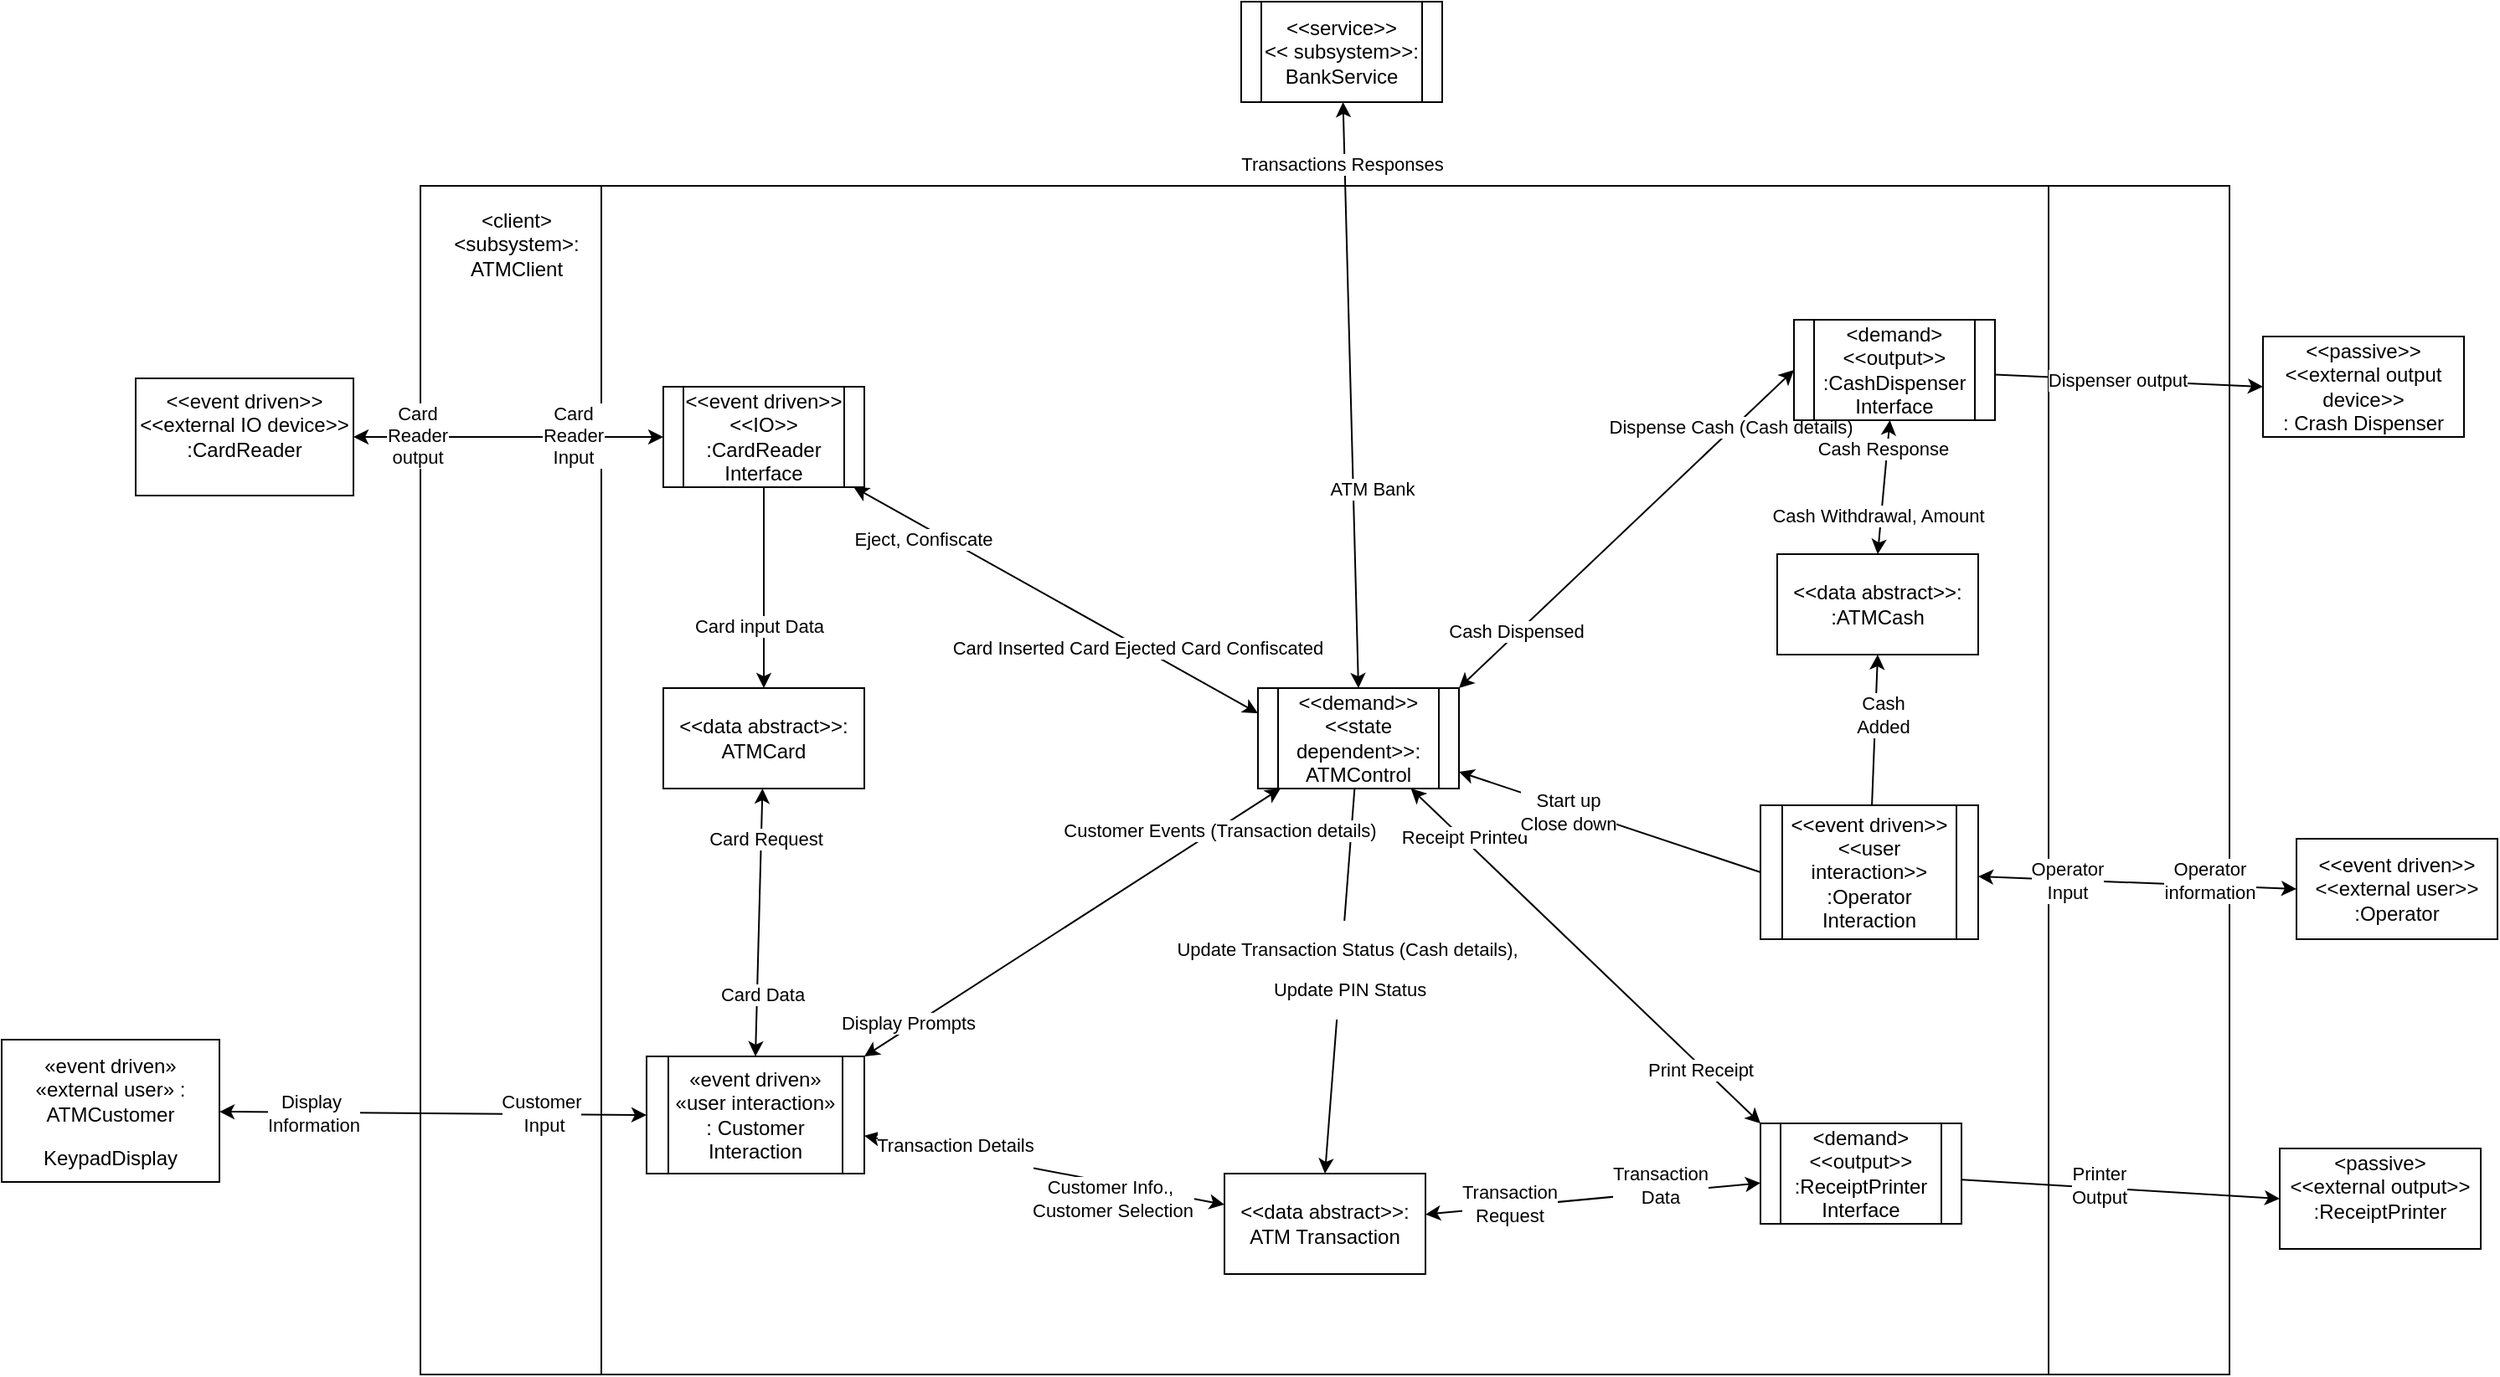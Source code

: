 <mxfile version="22.1.3" type="github">
  <diagram name="Page-1" id="hLiTu2Dh88gtfW-2VZtG">
    <mxGraphModel dx="3050" dy="2243" grid="1" gridSize="10" guides="1" tooltips="1" connect="1" arrows="1" fold="1" page="1" pageScale="1" pageWidth="850" pageHeight="1100" math="0" shadow="0">
      <root>
        <mxCell id="0" />
        <mxCell id="1" parent="0" />
        <mxCell id="u96ek8NzeCGu-0_YFJXn-28" value="" style="shape=process;whiteSpace=wrap;html=1;backgroundOutline=1;" vertex="1" parent="1">
          <mxGeometry x="-90" y="40" width="1080" height="710" as="geometry" />
        </mxCell>
        <mxCell id="sQFs4zmdVKK1XuDmlO7O-4" style="rounded=0;orthogonalLoop=1;jettySize=auto;html=1;entryX=0.5;entryY=0;entryDx=0;entryDy=0;endArrow=classic;endFill=1;" parent="1" source="sQFs4zmdVKK1XuDmlO7O-1" target="sQFs4zmdVKK1XuDmlO7O-3" edge="1">
          <mxGeometry relative="1" as="geometry" />
        </mxCell>
        <mxCell id="sQFs4zmdVKK1XuDmlO7O-6" value="&lt;p&gt;Update Transaction Status (Cash details),&lt;/p&gt;&lt;p&gt;&amp;nbsp;Update PIN Status &lt;/p&gt;" style="edgeLabel;html=1;align=center;verticalAlign=middle;resizable=0;points=[];" parent="sQFs4zmdVKK1XuDmlO7O-4" vertex="1" connectable="0">
          <mxGeometry x="-0.064" y="3" relative="1" as="geometry">
            <mxPoint as="offset" />
          </mxGeometry>
        </mxCell>
        <mxCell id="sQFs4zmdVKK1XuDmlO7O-18" style="rounded=0;orthogonalLoop=1;jettySize=auto;html=1;entryX=0;entryY=0;entryDx=0;entryDy=0;startArrow=classic;startFill=1;" parent="1" source="sQFs4zmdVKK1XuDmlO7O-1" target="sQFs4zmdVKK1XuDmlO7O-15" edge="1">
          <mxGeometry relative="1" as="geometry" />
        </mxCell>
        <mxCell id="u96ek8NzeCGu-0_YFJXn-3" value="Receipt Printed" style="edgeLabel;html=1;align=center;verticalAlign=middle;resizable=0;points=[];" vertex="1" connectable="0" parent="sQFs4zmdVKK1XuDmlO7O-18">
          <mxGeometry x="-0.704" y="1" relative="1" as="geometry">
            <mxPoint as="offset" />
          </mxGeometry>
        </mxCell>
        <mxCell id="u96ek8NzeCGu-0_YFJXn-4" value="Print Receipt" style="edgeLabel;html=1;align=center;verticalAlign=middle;resizable=0;points=[];" vertex="1" connectable="0" parent="sQFs4zmdVKK1XuDmlO7O-18">
          <mxGeometry x="0.669" y="-2" relative="1" as="geometry">
            <mxPoint as="offset" />
          </mxGeometry>
        </mxCell>
        <mxCell id="sQFs4zmdVKK1XuDmlO7O-34" style="rounded=0;orthogonalLoop=1;jettySize=auto;html=1;entryX=1;entryY=0;entryDx=0;entryDy=0;startArrow=classic;startFill=1;" parent="1" source="sQFs4zmdVKK1XuDmlO7O-1" target="sQFs4zmdVKK1XuDmlO7O-9" edge="1">
          <mxGeometry relative="1" as="geometry" />
        </mxCell>
        <mxCell id="u96ek8NzeCGu-0_YFJXn-1" value="Customer Events (Transaction details)" style="edgeLabel;html=1;align=center;verticalAlign=middle;resizable=0;points=[];" vertex="1" connectable="0" parent="sQFs4zmdVKK1XuDmlO7O-34">
          <mxGeometry x="-0.702" y="1" relative="1" as="geometry">
            <mxPoint as="offset" />
          </mxGeometry>
        </mxCell>
        <mxCell id="u96ek8NzeCGu-0_YFJXn-2" value="Display Prompts" style="edgeLabel;html=1;align=center;verticalAlign=middle;resizable=0;points=[];" vertex="1" connectable="0" parent="sQFs4zmdVKK1XuDmlO7O-34">
          <mxGeometry x="0.781" y="-3" relative="1" as="geometry">
            <mxPoint as="offset" />
          </mxGeometry>
        </mxCell>
        <mxCell id="sQFs4zmdVKK1XuDmlO7O-35" style="rounded=0;orthogonalLoop=1;jettySize=auto;html=1;entryX=0;entryY=0.5;entryDx=0;entryDy=0;startArrow=classic;startFill=1;endArrow=none;endFill=0;" parent="1" source="sQFs4zmdVKK1XuDmlO7O-1" target="sQFs4zmdVKK1XuDmlO7O-19" edge="1">
          <mxGeometry relative="1" as="geometry" />
        </mxCell>
        <mxCell id="u96ek8NzeCGu-0_YFJXn-22" value="&lt;div&gt;Start up&lt;/div&gt;&lt;div&gt;Close down&lt;/div&gt;" style="edgeLabel;html=1;align=center;verticalAlign=middle;resizable=0;points=[];" vertex="1" connectable="0" parent="sQFs4zmdVKK1XuDmlO7O-35">
          <mxGeometry x="-0.278" y="-2" relative="1" as="geometry">
            <mxPoint as="offset" />
          </mxGeometry>
        </mxCell>
        <mxCell id="sQFs4zmdVKK1XuDmlO7O-1" value="&lt;div&gt;&amp;lt;&amp;lt;demand&amp;gt;&amp;gt;&lt;/div&gt;&lt;div&gt;&amp;lt;&amp;lt;state dependent&amp;gt;&amp;gt;: ATMControl&lt;br&gt;&lt;/div&gt;" style="shape=process;whiteSpace=wrap;html=1;backgroundOutline=1;" parent="1" vertex="1">
          <mxGeometry x="410" y="340" width="120" height="60" as="geometry" />
        </mxCell>
        <mxCell id="sQFs4zmdVKK1XuDmlO7O-10" value="" style="rounded=0;orthogonalLoop=1;jettySize=auto;html=1;startArrow=classic;startFill=1;" parent="1" source="sQFs4zmdVKK1XuDmlO7O-3" target="sQFs4zmdVKK1XuDmlO7O-9" edge="1">
          <mxGeometry relative="1" as="geometry" />
        </mxCell>
        <mxCell id="sQFs4zmdVKK1XuDmlO7O-11" value="&lt;p&gt;Transaction Details&lt;/p&gt;" style="edgeLabel;html=1;align=center;verticalAlign=middle;resizable=0;points=[];" parent="sQFs4zmdVKK1XuDmlO7O-10" vertex="1" connectable="0">
          <mxGeometry x="0.747" y="-2" relative="1" as="geometry">
            <mxPoint x="26" y="2" as="offset" />
          </mxGeometry>
        </mxCell>
        <mxCell id="sQFs4zmdVKK1XuDmlO7O-12" value="&lt;div&gt;Customer Info.,&amp;nbsp;&lt;/div&gt;&lt;div&gt;Customer Selection &lt;/div&gt;" style="edgeLabel;html=1;align=center;verticalAlign=middle;resizable=0;points=[];" parent="sQFs4zmdVKK1XuDmlO7O-10" vertex="1" connectable="0">
          <mxGeometry x="-0.811" y="2" relative="1" as="geometry">
            <mxPoint x="-47" y="-2" as="offset" />
          </mxGeometry>
        </mxCell>
        <mxCell id="sQFs4zmdVKK1XuDmlO7O-16" value="" style="rounded=0;orthogonalLoop=1;jettySize=auto;html=1;startArrow=classic;startFill=1;" parent="1" source="sQFs4zmdVKK1XuDmlO7O-3" target="sQFs4zmdVKK1XuDmlO7O-15" edge="1">
          <mxGeometry relative="1" as="geometry" />
        </mxCell>
        <mxCell id="u96ek8NzeCGu-0_YFJXn-16" value="&lt;div&gt;Transaction&lt;/div&gt;&lt;div&gt;Data&lt;/div&gt;" style="edgeLabel;html=1;align=center;verticalAlign=middle;resizable=0;points=[];" vertex="1" connectable="0" parent="sQFs4zmdVKK1XuDmlO7O-16">
          <mxGeometry x="0.535" y="3" relative="1" as="geometry">
            <mxPoint x="-13" as="offset" />
          </mxGeometry>
        </mxCell>
        <mxCell id="u96ek8NzeCGu-0_YFJXn-17" value="&lt;div&gt;Transaction&lt;/div&gt;&lt;div&gt;Request&lt;br&gt;&lt;/div&gt;" style="edgeLabel;html=1;align=center;verticalAlign=middle;resizable=0;points=[];" vertex="1" connectable="0" parent="sQFs4zmdVKK1XuDmlO7O-16">
          <mxGeometry x="-0.636" y="3" relative="1" as="geometry">
            <mxPoint x="14" as="offset" />
          </mxGeometry>
        </mxCell>
        <mxCell id="sQFs4zmdVKK1XuDmlO7O-3" value="&amp;lt;&amp;lt;data abstract&amp;gt;&amp;gt;: ATM Transaction" style="rounded=0;whiteSpace=wrap;html=1;" parent="1" vertex="1">
          <mxGeometry x="390" y="630" width="120" height="60" as="geometry" />
        </mxCell>
        <mxCell id="sQFs4zmdVKK1XuDmlO7O-9" value="&lt;p&gt;«event driven» «user interaction» : Customer Interaction&lt;/p&gt;" style="shape=process;whiteSpace=wrap;html=1;backgroundOutline=1;rounded=0;" parent="1" vertex="1">
          <mxGeometry x="45" y="560" width="130" height="70" as="geometry" />
        </mxCell>
        <mxCell id="sQFs4zmdVKK1XuDmlO7O-47" style="rounded=0;orthogonalLoop=1;jettySize=auto;html=1;entryX=0;entryY=0.5;entryDx=0;entryDy=0;" parent="1" source="sQFs4zmdVKK1XuDmlO7O-15" target="sQFs4zmdVKK1XuDmlO7O-32" edge="1">
          <mxGeometry relative="1" as="geometry" />
        </mxCell>
        <mxCell id="u96ek8NzeCGu-0_YFJXn-27" value="&lt;div&gt;Printer&lt;/div&gt;&lt;div&gt;Output&lt;br&gt;&lt;/div&gt;" style="edgeLabel;html=1;align=center;verticalAlign=middle;resizable=0;points=[];" vertex="1" connectable="0" parent="sQFs4zmdVKK1XuDmlO7O-47">
          <mxGeometry x="-0.145" y="2" relative="1" as="geometry">
            <mxPoint as="offset" />
          </mxGeometry>
        </mxCell>
        <mxCell id="sQFs4zmdVKK1XuDmlO7O-15" value="&lt;div&gt;&amp;lt;demand&amp;gt;&lt;/div&gt;&lt;div&gt;&amp;lt;&amp;lt;output&amp;gt;&amp;gt;&lt;br&gt;&lt;/div&gt;&lt;div&gt;:ReceiptPrinter&lt;/div&gt;&lt;div&gt;Interface&lt;br&gt;&lt;/div&gt;" style="shape=process;whiteSpace=wrap;html=1;backgroundOutline=1;rounded=0;" parent="1" vertex="1">
          <mxGeometry x="710" y="600" width="120" height="60" as="geometry" />
        </mxCell>
        <mxCell id="sQFs4zmdVKK1XuDmlO7O-39" style="rounded=0;orthogonalLoop=1;jettySize=auto;html=1;entryX=0.5;entryY=1;entryDx=0;entryDy=0;" parent="1" source="sQFs4zmdVKK1XuDmlO7O-19" target="sQFs4zmdVKK1XuDmlO7O-21" edge="1">
          <mxGeometry relative="1" as="geometry" />
        </mxCell>
        <mxCell id="u96ek8NzeCGu-0_YFJXn-23" value="&lt;div&gt;Cash&lt;/div&gt;&lt;div&gt;Added&lt;/div&gt;" style="edgeLabel;html=1;align=center;verticalAlign=middle;resizable=0;points=[];" vertex="1" connectable="0" parent="sQFs4zmdVKK1XuDmlO7O-39">
          <mxGeometry x="0.207" y="-4" relative="1" as="geometry">
            <mxPoint as="offset" />
          </mxGeometry>
        </mxCell>
        <mxCell id="sQFs4zmdVKK1XuDmlO7O-44" style="rounded=0;orthogonalLoop=1;jettySize=auto;html=1;entryX=0;entryY=0.5;entryDx=0;entryDy=0;startArrow=classic;startFill=1;" parent="1" source="sQFs4zmdVKK1XuDmlO7O-19" target="sQFs4zmdVKK1XuDmlO7O-31" edge="1">
          <mxGeometry relative="1" as="geometry" />
        </mxCell>
        <mxCell id="u96ek8NzeCGu-0_YFJXn-25" value="&lt;div&gt;Operator&lt;/div&gt;&lt;div&gt;Input&lt;br&gt;&lt;/div&gt;" style="edgeLabel;html=1;align=center;verticalAlign=middle;resizable=0;points=[];" vertex="1" connectable="0" parent="sQFs4zmdVKK1XuDmlO7O-44">
          <mxGeometry x="-0.576" y="-1" relative="1" as="geometry">
            <mxPoint x="12" as="offset" />
          </mxGeometry>
        </mxCell>
        <mxCell id="u96ek8NzeCGu-0_YFJXn-26" value="&lt;div&gt;Operator&lt;/div&gt;&lt;div&gt;information&lt;br&gt;&lt;/div&gt;" style="edgeLabel;html=1;align=center;verticalAlign=middle;resizable=0;points=[];" vertex="1" connectable="0" parent="sQFs4zmdVKK1XuDmlO7O-44">
          <mxGeometry x="0.62" y="4" relative="1" as="geometry">
            <mxPoint x="-16" as="offset" />
          </mxGeometry>
        </mxCell>
        <mxCell id="sQFs4zmdVKK1XuDmlO7O-19" value="&lt;div&gt;&amp;lt;&amp;lt;event driven&amp;gt;&amp;gt;&lt;/div&gt;&lt;div&gt;&amp;lt;&amp;lt;user interaction&amp;gt;&amp;gt; :Operator&lt;/div&gt;&lt;div&gt;Interaction&lt;br&gt;&lt;/div&gt;" style="shape=process;whiteSpace=wrap;html=1;backgroundOutline=1;rounded=0;" parent="1" vertex="1">
          <mxGeometry x="710" y="410" width="130" height="80" as="geometry" />
        </mxCell>
        <mxCell id="sQFs4zmdVKK1XuDmlO7O-40" style="rounded=0;orthogonalLoop=1;jettySize=auto;html=1;entryX=0.5;entryY=0;entryDx=0;entryDy=0;startArrow=classic;startFill=1;" parent="1" source="sQFs4zmdVKK1XuDmlO7O-20" target="sQFs4zmdVKK1XuDmlO7O-21" edge="1">
          <mxGeometry relative="1" as="geometry" />
        </mxCell>
        <mxCell id="u96ek8NzeCGu-0_YFJXn-20" value="Cash Withdrawal, Amount" style="edgeLabel;html=1;align=center;verticalAlign=middle;resizable=0;points=[];" vertex="1" connectable="0" parent="sQFs4zmdVKK1XuDmlO7O-40">
          <mxGeometry x="0.437" y="-2" relative="1" as="geometry">
            <mxPoint as="offset" />
          </mxGeometry>
        </mxCell>
        <mxCell id="u96ek8NzeCGu-0_YFJXn-21" value="Cash Response" style="edgeLabel;html=1;align=center;verticalAlign=middle;resizable=0;points=[];" vertex="1" connectable="0" parent="sQFs4zmdVKK1XuDmlO7O-40">
          <mxGeometry x="-0.559" y="-3" relative="1" as="geometry">
            <mxPoint as="offset" />
          </mxGeometry>
        </mxCell>
        <mxCell id="sQFs4zmdVKK1XuDmlO7O-41" style="rounded=0;orthogonalLoop=1;jettySize=auto;html=1;entryX=1;entryY=0;entryDx=0;entryDy=0;startArrow=classic;startFill=1;exitX=0;exitY=0.5;exitDx=0;exitDy=0;" parent="1" source="sQFs4zmdVKK1XuDmlO7O-20" target="sQFs4zmdVKK1XuDmlO7O-1" edge="1">
          <mxGeometry relative="1" as="geometry" />
        </mxCell>
        <mxCell id="u96ek8NzeCGu-0_YFJXn-18" value="Dispense Cash (Cash details)" style="edgeLabel;html=1;align=center;verticalAlign=middle;resizable=0;points=[];" vertex="1" connectable="0" parent="sQFs4zmdVKK1XuDmlO7O-41">
          <mxGeometry x="-0.631" y="-2" relative="1" as="geometry">
            <mxPoint as="offset" />
          </mxGeometry>
        </mxCell>
        <mxCell id="u96ek8NzeCGu-0_YFJXn-19" value="Cash Dispensed" style="edgeLabel;html=1;align=center;verticalAlign=middle;resizable=0;points=[];" vertex="1" connectable="0" parent="sQFs4zmdVKK1XuDmlO7O-41">
          <mxGeometry x="0.657" y="-2" relative="1" as="geometry">
            <mxPoint x="1" as="offset" />
          </mxGeometry>
        </mxCell>
        <mxCell id="sQFs4zmdVKK1XuDmlO7O-43" style="rounded=0;orthogonalLoop=1;jettySize=auto;html=1;entryX=0;entryY=0.5;entryDx=0;entryDy=0;" parent="1" source="sQFs4zmdVKK1XuDmlO7O-20" target="sQFs4zmdVKK1XuDmlO7O-30" edge="1">
          <mxGeometry relative="1" as="geometry" />
        </mxCell>
        <mxCell id="u96ek8NzeCGu-0_YFJXn-24" value="Dispenser output" style="edgeLabel;html=1;align=center;verticalAlign=middle;resizable=0;points=[];" vertex="1" connectable="0" parent="sQFs4zmdVKK1XuDmlO7O-43">
          <mxGeometry x="-0.097" relative="1" as="geometry">
            <mxPoint as="offset" />
          </mxGeometry>
        </mxCell>
        <mxCell id="sQFs4zmdVKK1XuDmlO7O-20" value="&lt;div&gt;&amp;lt;demand&amp;gt;&lt;/div&gt;&lt;div&gt;&amp;lt;&amp;lt;output&amp;gt;&amp;gt;&lt;br&gt;&lt;/div&gt;&lt;div&gt;:CashDispenser&lt;/div&gt;&lt;div&gt;Interface&lt;br&gt;&lt;/div&gt;" style="shape=process;whiteSpace=wrap;html=1;backgroundOutline=1;rounded=0;" parent="1" vertex="1">
          <mxGeometry x="730" y="120" width="120" height="60" as="geometry" />
        </mxCell>
        <mxCell id="sQFs4zmdVKK1XuDmlO7O-21" value="&amp;lt;&amp;lt;data abstract&amp;gt;&amp;gt;: :ATMCash" style="rounded=0;whiteSpace=wrap;html=1;" parent="1" vertex="1">
          <mxGeometry x="720" y="260" width="120" height="60" as="geometry" />
        </mxCell>
        <mxCell id="sQFs4zmdVKK1XuDmlO7O-36" style="rounded=0;orthogonalLoop=1;jettySize=auto;html=1;entryX=0;entryY=0.25;entryDx=0;entryDy=0;startArrow=classic;startFill=1;" parent="1" source="sQFs4zmdVKK1XuDmlO7O-22" target="sQFs4zmdVKK1XuDmlO7O-1" edge="1">
          <mxGeometry relative="1" as="geometry" />
        </mxCell>
        <mxCell id="u96ek8NzeCGu-0_YFJXn-8" value="Card Inserted Card Ejected Card Confiscated" style="edgeLabel;html=1;align=center;verticalAlign=middle;resizable=0;points=[];" vertex="1" connectable="0" parent="sQFs4zmdVKK1XuDmlO7O-36">
          <mxGeometry x="0.641" relative="1" as="geometry">
            <mxPoint x="-29" y="-15" as="offset" />
          </mxGeometry>
        </mxCell>
        <mxCell id="u96ek8NzeCGu-0_YFJXn-9" value="Eject, Confiscate" style="edgeLabel;html=1;align=center;verticalAlign=middle;resizable=0;points=[];" vertex="1" connectable="0" parent="sQFs4zmdVKK1XuDmlO7O-36">
          <mxGeometry x="-0.747" y="2" relative="1" as="geometry">
            <mxPoint x="10" y="15" as="offset" />
          </mxGeometry>
        </mxCell>
        <mxCell id="sQFs4zmdVKK1XuDmlO7O-37" style="rounded=0;orthogonalLoop=1;jettySize=auto;html=1;entryX=0.5;entryY=0;entryDx=0;entryDy=0;" parent="1" source="sQFs4zmdVKK1XuDmlO7O-22" target="sQFs4zmdVKK1XuDmlO7O-25" edge="1">
          <mxGeometry relative="1" as="geometry" />
        </mxCell>
        <mxCell id="u96ek8NzeCGu-0_YFJXn-7" value="Card input Data" style="edgeLabel;html=1;align=center;verticalAlign=middle;resizable=0;points=[];" vertex="1" connectable="0" parent="sQFs4zmdVKK1XuDmlO7O-37">
          <mxGeometry x="0.386" y="-3" relative="1" as="geometry">
            <mxPoint as="offset" />
          </mxGeometry>
        </mxCell>
        <mxCell id="sQFs4zmdVKK1XuDmlO7O-46" style="rounded=0;orthogonalLoop=1;jettySize=auto;html=1;entryX=1;entryY=0.5;entryDx=0;entryDy=0;startArrow=classic;startFill=1;" parent="1" source="sQFs4zmdVKK1XuDmlO7O-22" target="sQFs4zmdVKK1XuDmlO7O-29" edge="1">
          <mxGeometry relative="1" as="geometry" />
        </mxCell>
        <mxCell id="u96ek8NzeCGu-0_YFJXn-10" value="&lt;div&gt;Card&lt;/div&gt;&lt;div&gt;Reader&lt;/div&gt;&lt;div&gt;Input&lt;br&gt;&lt;/div&gt;" style="edgeLabel;html=1;align=center;verticalAlign=middle;resizable=0;points=[];" vertex="1" connectable="0" parent="sQFs4zmdVKK1XuDmlO7O-46">
          <mxGeometry x="-0.416" y="-1" relative="1" as="geometry">
            <mxPoint as="offset" />
          </mxGeometry>
        </mxCell>
        <mxCell id="u96ek8NzeCGu-0_YFJXn-11" value="&lt;div&gt;Card&lt;/div&gt;&lt;div&gt;Reader&lt;/div&gt;&lt;div&gt;output&lt;br&gt;&lt;/div&gt;" style="edgeLabel;html=1;align=center;verticalAlign=middle;resizable=0;points=[];" vertex="1" connectable="0" parent="sQFs4zmdVKK1XuDmlO7O-46">
          <mxGeometry x="0.67" y="-1" relative="1" as="geometry">
            <mxPoint x="7" as="offset" />
          </mxGeometry>
        </mxCell>
        <mxCell id="sQFs4zmdVKK1XuDmlO7O-22" value="&lt;div&gt;&amp;lt;&amp;lt;event driven&amp;gt;&amp;gt;&lt;/div&gt;&lt;div&gt;&amp;lt;&amp;lt;IO&amp;gt;&amp;gt; :CardReader&lt;/div&gt;&lt;div&gt;Interface&lt;br&gt;&lt;/div&gt;" style="shape=process;whiteSpace=wrap;html=1;backgroundOutline=1;rounded=0;" parent="1" vertex="1">
          <mxGeometry x="55" y="160" width="120" height="60" as="geometry" />
        </mxCell>
        <mxCell id="sQFs4zmdVKK1XuDmlO7O-38" style="rounded=0;orthogonalLoop=1;jettySize=auto;html=1;entryX=0.5;entryY=0;entryDx=0;entryDy=0;startArrow=classic;startFill=1;" parent="1" source="sQFs4zmdVKK1XuDmlO7O-25" target="sQFs4zmdVKK1XuDmlO7O-9" edge="1">
          <mxGeometry relative="1" as="geometry" />
        </mxCell>
        <mxCell id="u96ek8NzeCGu-0_YFJXn-5" value="Card Data" style="edgeLabel;html=1;align=center;verticalAlign=middle;resizable=0;points=[];" vertex="1" connectable="0" parent="sQFs4zmdVKK1XuDmlO7O-38">
          <mxGeometry x="0.537" y="3" relative="1" as="geometry">
            <mxPoint as="offset" />
          </mxGeometry>
        </mxCell>
        <mxCell id="u96ek8NzeCGu-0_YFJXn-6" value="Card Request" style="edgeLabel;html=1;align=center;verticalAlign=middle;resizable=0;points=[];" vertex="1" connectable="0" parent="sQFs4zmdVKK1XuDmlO7O-38">
          <mxGeometry x="-0.631" y="2" relative="1" as="geometry">
            <mxPoint as="offset" />
          </mxGeometry>
        </mxCell>
        <mxCell id="sQFs4zmdVKK1XuDmlO7O-25" value="&amp;lt;&amp;lt;data abstract&amp;gt;&amp;gt;: ATMCard" style="rounded=0;whiteSpace=wrap;html=1;" parent="1" vertex="1">
          <mxGeometry x="55" y="340" width="120" height="60" as="geometry" />
        </mxCell>
        <mxCell id="sQFs4zmdVKK1XuDmlO7O-45" style="rounded=0;orthogonalLoop=1;jettySize=auto;html=1;entryX=0;entryY=0.5;entryDx=0;entryDy=0;startArrow=classic;startFill=1;" parent="1" source="sQFs4zmdVKK1XuDmlO7O-28" target="sQFs4zmdVKK1XuDmlO7O-9" edge="1">
          <mxGeometry relative="1" as="geometry" />
        </mxCell>
        <mxCell id="u96ek8NzeCGu-0_YFJXn-12" value="&lt;div&gt;Customer&lt;/div&gt;&lt;div&gt;&amp;nbsp;Input&lt;/div&gt;" style="edgeLabel;html=1;align=center;verticalAlign=middle;resizable=0;points=[];" vertex="1" connectable="0" parent="sQFs4zmdVKK1XuDmlO7O-45">
          <mxGeometry x="0.684" y="-3" relative="1" as="geometry">
            <mxPoint x="-23" y="-4" as="offset" />
          </mxGeometry>
        </mxCell>
        <mxCell id="u96ek8NzeCGu-0_YFJXn-13" value="&lt;div&gt;Display&amp;nbsp;&lt;/div&gt;&lt;div&gt;Information&lt;/div&gt;" style="edgeLabel;html=1;align=center;verticalAlign=middle;resizable=0;points=[];" vertex="1" connectable="0" parent="sQFs4zmdVKK1XuDmlO7O-45">
          <mxGeometry x="-0.692" y="3" relative="1" as="geometry">
            <mxPoint x="16" y="3" as="offset" />
          </mxGeometry>
        </mxCell>
        <mxCell id="sQFs4zmdVKK1XuDmlO7O-28" value="&lt;p&gt;«event driven» «external user» : ATMCustomer&lt;/p&gt;&lt;p&gt;KeypadDisplay&lt;br&gt;&lt;/p&gt;" style="rounded=0;whiteSpace=wrap;html=1;" parent="1" vertex="1">
          <mxGeometry x="-340" y="550" width="130" height="85" as="geometry" />
        </mxCell>
        <mxCell id="sQFs4zmdVKK1XuDmlO7O-29" value="&lt;div&gt;&amp;lt;&amp;lt;event driven&amp;gt;&amp;gt;&lt;/div&gt;&lt;div&gt;&amp;lt;&amp;lt;external IO device&amp;gt;&amp;gt; :CardReader&lt;/div&gt;&lt;div&gt;&lt;br&gt;&lt;/div&gt;" style="rounded=0;whiteSpace=wrap;html=1;" parent="1" vertex="1">
          <mxGeometry x="-260" y="155" width="130" height="70" as="geometry" />
        </mxCell>
        <mxCell id="sQFs4zmdVKK1XuDmlO7O-30" value="&lt;div&gt;&amp;lt;&amp;lt;passive&amp;gt;&amp;gt;&lt;/div&gt;&lt;div&gt;&amp;lt;&amp;lt;external output device&amp;gt;&amp;gt;&lt;br&gt;&lt;/div&gt;&lt;div&gt;: Crash Dispenser&lt;/div&gt;" style="rounded=0;whiteSpace=wrap;html=1;" parent="1" vertex="1">
          <mxGeometry x="1010" y="130" width="120" height="60" as="geometry" />
        </mxCell>
        <mxCell id="sQFs4zmdVKK1XuDmlO7O-31" value="&lt;div&gt;&amp;lt;&amp;lt;event driven&amp;gt;&amp;gt;&lt;/div&gt;&lt;div&gt;&amp;lt;&amp;lt;external user&amp;gt;&amp;gt; :Operator&lt;/div&gt;" style="rounded=0;whiteSpace=wrap;html=1;" parent="1" vertex="1">
          <mxGeometry x="1030" y="430" width="120" height="60" as="geometry" />
        </mxCell>
        <mxCell id="sQFs4zmdVKK1XuDmlO7O-32" value="&lt;div&gt;&amp;lt;passive&amp;gt;&lt;/div&gt;&lt;div&gt;&amp;lt;&amp;lt;external output&amp;gt;&amp;gt;&lt;br&gt;&lt;/div&gt;&lt;div&gt;:ReceiptPrinter&lt;/div&gt;&lt;div&gt;&lt;br&gt;&lt;/div&gt;" style="rounded=0;whiteSpace=wrap;html=1;" parent="1" vertex="1">
          <mxGeometry x="1020" y="615" width="120" height="60" as="geometry" />
        </mxCell>
        <mxCell id="sQFs4zmdVKK1XuDmlO7O-42" style="rounded=0;orthogonalLoop=1;jettySize=auto;html=1;entryX=0.5;entryY=0;entryDx=0;entryDy=0;startArrow=classic;startFill=1;" parent="1" source="sQFs4zmdVKK1XuDmlO7O-33" target="sQFs4zmdVKK1XuDmlO7O-1" edge="1">
          <mxGeometry relative="1" as="geometry" />
        </mxCell>
        <mxCell id="u96ek8NzeCGu-0_YFJXn-14" value="ATM Bank" style="edgeLabel;html=1;align=center;verticalAlign=middle;resizable=0;points=[];" vertex="1" connectable="0" parent="sQFs4zmdVKK1XuDmlO7O-42">
          <mxGeometry x="-0.758" y="2" relative="1" as="geometry">
            <mxPoint x="14" y="188" as="offset" />
          </mxGeometry>
        </mxCell>
        <mxCell id="u96ek8NzeCGu-0_YFJXn-15" value="Transactions Responses" style="edgeLabel;html=1;align=center;verticalAlign=middle;resizable=0;points=[];" vertex="1" connectable="0" parent="sQFs4zmdVKK1XuDmlO7O-42">
          <mxGeometry x="-0.789" y="-2" relative="1" as="geometry">
            <mxPoint as="offset" />
          </mxGeometry>
        </mxCell>
        <mxCell id="sQFs4zmdVKK1XuDmlO7O-33" value="&lt;div&gt;&amp;lt;&amp;lt;service&amp;gt;&amp;gt;&lt;/div&gt;&lt;div&gt;&amp;lt;&amp;lt; subsystem&amp;gt;&amp;gt;: BankService&lt;br&gt;&lt;/div&gt;" style="shape=process;whiteSpace=wrap;html=1;backgroundOutline=1;" parent="1" vertex="1">
          <mxGeometry x="400" y="-70" width="120" height="60" as="geometry" />
        </mxCell>
        <mxCell id="u96ek8NzeCGu-0_YFJXn-29" value="&amp;lt;client&amp;gt; &amp;lt;subsystem&amp;gt;: ATMClient" style="text;html=1;strokeColor=none;fillColor=none;align=center;verticalAlign=middle;whiteSpace=wrap;rounded=0;" vertex="1" parent="1">
          <mxGeometry x="-80" y="50" width="95" height="50" as="geometry" />
        </mxCell>
      </root>
    </mxGraphModel>
  </diagram>
</mxfile>
